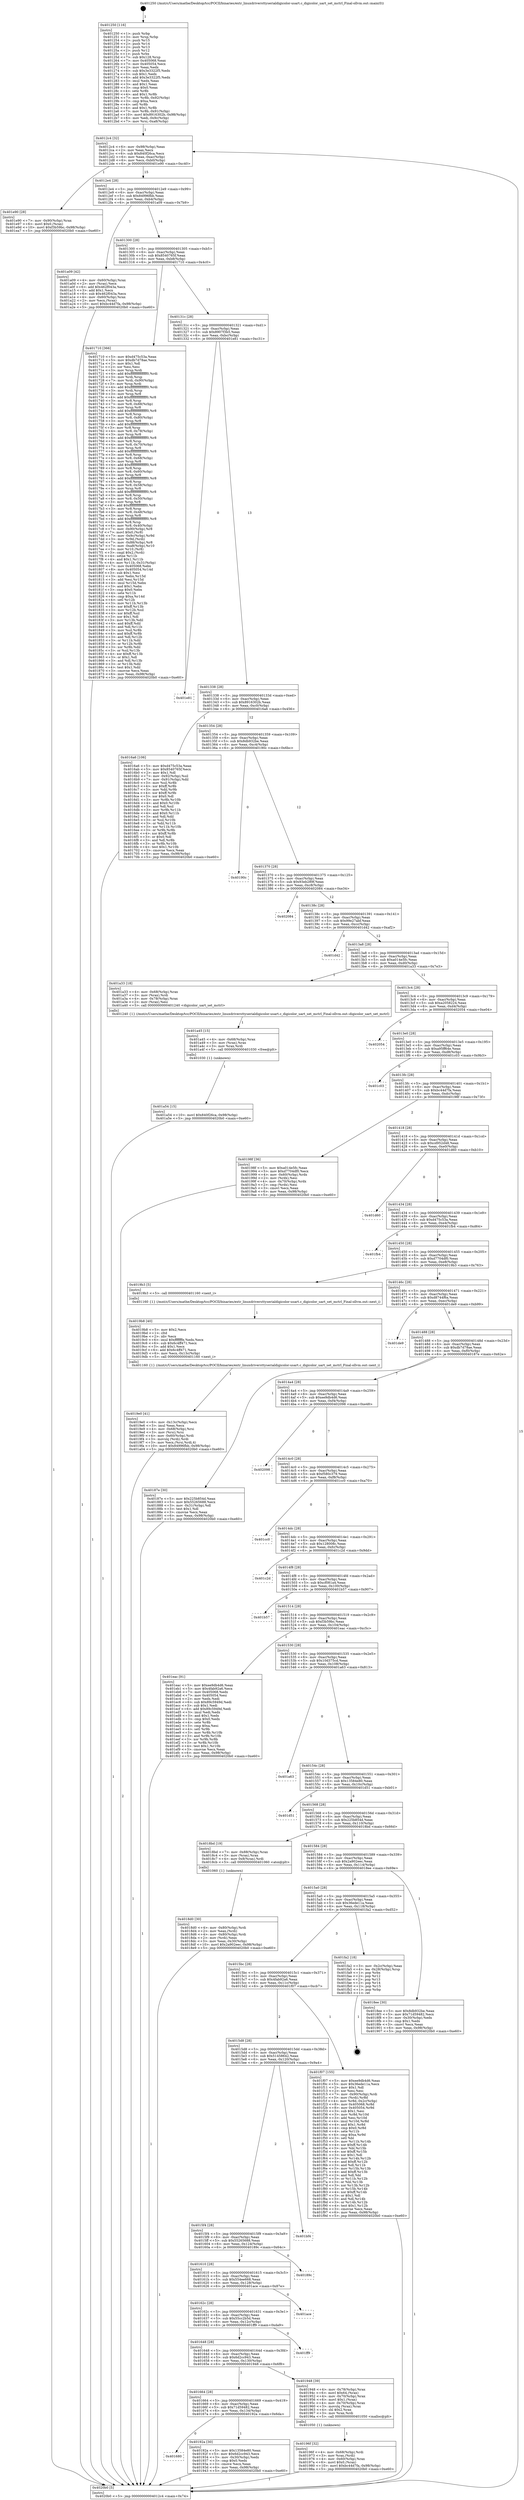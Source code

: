 digraph "0x401250" {
  label = "0x401250 (/mnt/c/Users/mathe/Desktop/tcc/POCII/binaries/extr_linuxdriversttyserialdigicolor-usart.c_digicolor_uart_set_mctrl_Final-ollvm.out::main(0))"
  labelloc = "t"
  node[shape=record]

  Entry [label="",width=0.3,height=0.3,shape=circle,fillcolor=black,style=filled]
  "0x4012c4" [label="{
     0x4012c4 [32]\l
     | [instrs]\l
     &nbsp;&nbsp;0x4012c4 \<+6\>: mov -0x98(%rbp),%eax\l
     &nbsp;&nbsp;0x4012ca \<+2\>: mov %eax,%ecx\l
     &nbsp;&nbsp;0x4012cc \<+6\>: sub $0x840f26ca,%ecx\l
     &nbsp;&nbsp;0x4012d2 \<+6\>: mov %eax,-0xac(%rbp)\l
     &nbsp;&nbsp;0x4012d8 \<+6\>: mov %ecx,-0xb0(%rbp)\l
     &nbsp;&nbsp;0x4012de \<+6\>: je 0000000000401e90 \<main+0xc40\>\l
  }"]
  "0x401e90" [label="{
     0x401e90 [28]\l
     | [instrs]\l
     &nbsp;&nbsp;0x401e90 \<+7\>: mov -0x90(%rbp),%rax\l
     &nbsp;&nbsp;0x401e97 \<+6\>: movl $0x0,(%rax)\l
     &nbsp;&nbsp;0x401e9d \<+10\>: movl $0xf3b59bc,-0x98(%rbp)\l
     &nbsp;&nbsp;0x401ea7 \<+5\>: jmp 00000000004020b0 \<main+0xe60\>\l
  }"]
  "0x4012e4" [label="{
     0x4012e4 [28]\l
     | [instrs]\l
     &nbsp;&nbsp;0x4012e4 \<+5\>: jmp 00000000004012e9 \<main+0x99\>\l
     &nbsp;&nbsp;0x4012e9 \<+6\>: mov -0xac(%rbp),%eax\l
     &nbsp;&nbsp;0x4012ef \<+5\>: sub $0x84996fbb,%eax\l
     &nbsp;&nbsp;0x4012f4 \<+6\>: mov %eax,-0xb4(%rbp)\l
     &nbsp;&nbsp;0x4012fa \<+6\>: je 0000000000401a09 \<main+0x7b9\>\l
  }"]
  Exit [label="",width=0.3,height=0.3,shape=circle,fillcolor=black,style=filled,peripheries=2]
  "0x401a09" [label="{
     0x401a09 [42]\l
     | [instrs]\l
     &nbsp;&nbsp;0x401a09 \<+4\>: mov -0x60(%rbp),%rax\l
     &nbsp;&nbsp;0x401a0d \<+2\>: mov (%rax),%ecx\l
     &nbsp;&nbsp;0x401a0f \<+6\>: add $0x462f043a,%ecx\l
     &nbsp;&nbsp;0x401a15 \<+3\>: add $0x1,%ecx\l
     &nbsp;&nbsp;0x401a18 \<+6\>: sub $0x462f043a,%ecx\l
     &nbsp;&nbsp;0x401a1e \<+4\>: mov -0x60(%rbp),%rax\l
     &nbsp;&nbsp;0x401a22 \<+2\>: mov %ecx,(%rax)\l
     &nbsp;&nbsp;0x401a24 \<+10\>: movl $0xbc44d7fa,-0x98(%rbp)\l
     &nbsp;&nbsp;0x401a2e \<+5\>: jmp 00000000004020b0 \<main+0xe60\>\l
  }"]
  "0x401300" [label="{
     0x401300 [28]\l
     | [instrs]\l
     &nbsp;&nbsp;0x401300 \<+5\>: jmp 0000000000401305 \<main+0xb5\>\l
     &nbsp;&nbsp;0x401305 \<+6\>: mov -0xac(%rbp),%eax\l
     &nbsp;&nbsp;0x40130b \<+5\>: sub $0x8540765f,%eax\l
     &nbsp;&nbsp;0x401310 \<+6\>: mov %eax,-0xb8(%rbp)\l
     &nbsp;&nbsp;0x401316 \<+6\>: je 0000000000401710 \<main+0x4c0\>\l
  }"]
  "0x401a54" [label="{
     0x401a54 [15]\l
     | [instrs]\l
     &nbsp;&nbsp;0x401a54 \<+10\>: movl $0x840f26ca,-0x98(%rbp)\l
     &nbsp;&nbsp;0x401a5e \<+5\>: jmp 00000000004020b0 \<main+0xe60\>\l
  }"]
  "0x401710" [label="{
     0x401710 [366]\l
     | [instrs]\l
     &nbsp;&nbsp;0x401710 \<+5\>: mov $0xd475c53a,%eax\l
     &nbsp;&nbsp;0x401715 \<+5\>: mov $0xdb7d78ae,%ecx\l
     &nbsp;&nbsp;0x40171a \<+2\>: mov $0x1,%dl\l
     &nbsp;&nbsp;0x40171c \<+2\>: xor %esi,%esi\l
     &nbsp;&nbsp;0x40171e \<+3\>: mov %rsp,%rdi\l
     &nbsp;&nbsp;0x401721 \<+4\>: add $0xfffffffffffffff0,%rdi\l
     &nbsp;&nbsp;0x401725 \<+3\>: mov %rdi,%rsp\l
     &nbsp;&nbsp;0x401728 \<+7\>: mov %rdi,-0x90(%rbp)\l
     &nbsp;&nbsp;0x40172f \<+3\>: mov %rsp,%rdi\l
     &nbsp;&nbsp;0x401732 \<+4\>: add $0xfffffffffffffff0,%rdi\l
     &nbsp;&nbsp;0x401736 \<+3\>: mov %rdi,%rsp\l
     &nbsp;&nbsp;0x401739 \<+3\>: mov %rsp,%r8\l
     &nbsp;&nbsp;0x40173c \<+4\>: add $0xfffffffffffffff0,%r8\l
     &nbsp;&nbsp;0x401740 \<+3\>: mov %r8,%rsp\l
     &nbsp;&nbsp;0x401743 \<+7\>: mov %r8,-0x88(%rbp)\l
     &nbsp;&nbsp;0x40174a \<+3\>: mov %rsp,%r8\l
     &nbsp;&nbsp;0x40174d \<+4\>: add $0xfffffffffffffff0,%r8\l
     &nbsp;&nbsp;0x401751 \<+3\>: mov %r8,%rsp\l
     &nbsp;&nbsp;0x401754 \<+4\>: mov %r8,-0x80(%rbp)\l
     &nbsp;&nbsp;0x401758 \<+3\>: mov %rsp,%r8\l
     &nbsp;&nbsp;0x40175b \<+4\>: add $0xfffffffffffffff0,%r8\l
     &nbsp;&nbsp;0x40175f \<+3\>: mov %r8,%rsp\l
     &nbsp;&nbsp;0x401762 \<+4\>: mov %r8,-0x78(%rbp)\l
     &nbsp;&nbsp;0x401766 \<+3\>: mov %rsp,%r8\l
     &nbsp;&nbsp;0x401769 \<+4\>: add $0xfffffffffffffff0,%r8\l
     &nbsp;&nbsp;0x40176d \<+3\>: mov %r8,%rsp\l
     &nbsp;&nbsp;0x401770 \<+4\>: mov %r8,-0x70(%rbp)\l
     &nbsp;&nbsp;0x401774 \<+3\>: mov %rsp,%r8\l
     &nbsp;&nbsp;0x401777 \<+4\>: add $0xfffffffffffffff0,%r8\l
     &nbsp;&nbsp;0x40177b \<+3\>: mov %r8,%rsp\l
     &nbsp;&nbsp;0x40177e \<+4\>: mov %r8,-0x68(%rbp)\l
     &nbsp;&nbsp;0x401782 \<+3\>: mov %rsp,%r8\l
     &nbsp;&nbsp;0x401785 \<+4\>: add $0xfffffffffffffff0,%r8\l
     &nbsp;&nbsp;0x401789 \<+3\>: mov %r8,%rsp\l
     &nbsp;&nbsp;0x40178c \<+4\>: mov %r8,-0x60(%rbp)\l
     &nbsp;&nbsp;0x401790 \<+3\>: mov %rsp,%r8\l
     &nbsp;&nbsp;0x401793 \<+4\>: add $0xfffffffffffffff0,%r8\l
     &nbsp;&nbsp;0x401797 \<+3\>: mov %r8,%rsp\l
     &nbsp;&nbsp;0x40179a \<+4\>: mov %r8,-0x58(%rbp)\l
     &nbsp;&nbsp;0x40179e \<+3\>: mov %rsp,%r8\l
     &nbsp;&nbsp;0x4017a1 \<+4\>: add $0xfffffffffffffff0,%r8\l
     &nbsp;&nbsp;0x4017a5 \<+3\>: mov %r8,%rsp\l
     &nbsp;&nbsp;0x4017a8 \<+4\>: mov %r8,-0x50(%rbp)\l
     &nbsp;&nbsp;0x4017ac \<+3\>: mov %rsp,%r8\l
     &nbsp;&nbsp;0x4017af \<+4\>: add $0xfffffffffffffff0,%r8\l
     &nbsp;&nbsp;0x4017b3 \<+3\>: mov %r8,%rsp\l
     &nbsp;&nbsp;0x4017b6 \<+4\>: mov %r8,-0x48(%rbp)\l
     &nbsp;&nbsp;0x4017ba \<+3\>: mov %rsp,%r8\l
     &nbsp;&nbsp;0x4017bd \<+4\>: add $0xfffffffffffffff0,%r8\l
     &nbsp;&nbsp;0x4017c1 \<+3\>: mov %r8,%rsp\l
     &nbsp;&nbsp;0x4017c4 \<+4\>: mov %r8,-0x40(%rbp)\l
     &nbsp;&nbsp;0x4017c8 \<+7\>: mov -0x90(%rbp),%r8\l
     &nbsp;&nbsp;0x4017cf \<+7\>: movl $0x0,(%r8)\l
     &nbsp;&nbsp;0x4017d6 \<+7\>: mov -0x9c(%rbp),%r9d\l
     &nbsp;&nbsp;0x4017dd \<+3\>: mov %r9d,(%rdi)\l
     &nbsp;&nbsp;0x4017e0 \<+7\>: mov -0x88(%rbp),%r8\l
     &nbsp;&nbsp;0x4017e7 \<+7\>: mov -0xa8(%rbp),%r10\l
     &nbsp;&nbsp;0x4017ee \<+3\>: mov %r10,(%r8)\l
     &nbsp;&nbsp;0x4017f1 \<+3\>: cmpl $0x2,(%rdi)\l
     &nbsp;&nbsp;0x4017f4 \<+4\>: setne %r11b\l
     &nbsp;&nbsp;0x4017f8 \<+4\>: and $0x1,%r11b\l
     &nbsp;&nbsp;0x4017fc \<+4\>: mov %r11b,-0x31(%rbp)\l
     &nbsp;&nbsp;0x401800 \<+7\>: mov 0x405068,%ebx\l
     &nbsp;&nbsp;0x401807 \<+8\>: mov 0x405054,%r14d\l
     &nbsp;&nbsp;0x40180f \<+3\>: sub $0x1,%esi\l
     &nbsp;&nbsp;0x401812 \<+3\>: mov %ebx,%r15d\l
     &nbsp;&nbsp;0x401815 \<+3\>: add %esi,%r15d\l
     &nbsp;&nbsp;0x401818 \<+4\>: imul %r15d,%ebx\l
     &nbsp;&nbsp;0x40181c \<+3\>: and $0x1,%ebx\l
     &nbsp;&nbsp;0x40181f \<+3\>: cmp $0x0,%ebx\l
     &nbsp;&nbsp;0x401822 \<+4\>: sete %r11b\l
     &nbsp;&nbsp;0x401826 \<+4\>: cmp $0xa,%r14d\l
     &nbsp;&nbsp;0x40182a \<+4\>: setl %r12b\l
     &nbsp;&nbsp;0x40182e \<+3\>: mov %r11b,%r13b\l
     &nbsp;&nbsp;0x401831 \<+4\>: xor $0xff,%r13b\l
     &nbsp;&nbsp;0x401835 \<+3\>: mov %r12b,%sil\l
     &nbsp;&nbsp;0x401838 \<+4\>: xor $0xff,%sil\l
     &nbsp;&nbsp;0x40183c \<+3\>: xor $0x1,%dl\l
     &nbsp;&nbsp;0x40183f \<+3\>: mov %r13b,%dil\l
     &nbsp;&nbsp;0x401842 \<+4\>: and $0xff,%dil\l
     &nbsp;&nbsp;0x401846 \<+3\>: and %dl,%r11b\l
     &nbsp;&nbsp;0x401849 \<+3\>: mov %sil,%r8b\l
     &nbsp;&nbsp;0x40184c \<+4\>: and $0xff,%r8b\l
     &nbsp;&nbsp;0x401850 \<+3\>: and %dl,%r12b\l
     &nbsp;&nbsp;0x401853 \<+3\>: or %r11b,%dil\l
     &nbsp;&nbsp;0x401856 \<+3\>: or %r12b,%r8b\l
     &nbsp;&nbsp;0x401859 \<+3\>: xor %r8b,%dil\l
     &nbsp;&nbsp;0x40185c \<+3\>: or %sil,%r13b\l
     &nbsp;&nbsp;0x40185f \<+4\>: xor $0xff,%r13b\l
     &nbsp;&nbsp;0x401863 \<+3\>: or $0x1,%dl\l
     &nbsp;&nbsp;0x401866 \<+3\>: and %dl,%r13b\l
     &nbsp;&nbsp;0x401869 \<+3\>: or %r13b,%dil\l
     &nbsp;&nbsp;0x40186c \<+4\>: test $0x1,%dil\l
     &nbsp;&nbsp;0x401870 \<+3\>: cmovne %ecx,%eax\l
     &nbsp;&nbsp;0x401873 \<+6\>: mov %eax,-0x98(%rbp)\l
     &nbsp;&nbsp;0x401879 \<+5\>: jmp 00000000004020b0 \<main+0xe60\>\l
  }"]
  "0x40131c" [label="{
     0x40131c [28]\l
     | [instrs]\l
     &nbsp;&nbsp;0x40131c \<+5\>: jmp 0000000000401321 \<main+0xd1\>\l
     &nbsp;&nbsp;0x401321 \<+6\>: mov -0xac(%rbp),%eax\l
     &nbsp;&nbsp;0x401327 \<+5\>: sub $0x8907f3b5,%eax\l
     &nbsp;&nbsp;0x40132c \<+6\>: mov %eax,-0xbc(%rbp)\l
     &nbsp;&nbsp;0x401332 \<+6\>: je 0000000000401e81 \<main+0xc31\>\l
  }"]
  "0x401a45" [label="{
     0x401a45 [15]\l
     | [instrs]\l
     &nbsp;&nbsp;0x401a45 \<+4\>: mov -0x68(%rbp),%rax\l
     &nbsp;&nbsp;0x401a49 \<+3\>: mov (%rax),%rax\l
     &nbsp;&nbsp;0x401a4c \<+3\>: mov %rax,%rdi\l
     &nbsp;&nbsp;0x401a4f \<+5\>: call 0000000000401030 \<free@plt\>\l
     | [calls]\l
     &nbsp;&nbsp;0x401030 \{1\} (unknown)\l
  }"]
  "0x401e81" [label="{
     0x401e81\l
  }", style=dashed]
  "0x401338" [label="{
     0x401338 [28]\l
     | [instrs]\l
     &nbsp;&nbsp;0x401338 \<+5\>: jmp 000000000040133d \<main+0xed\>\l
     &nbsp;&nbsp;0x40133d \<+6\>: mov -0xac(%rbp),%eax\l
     &nbsp;&nbsp;0x401343 \<+5\>: sub $0x8916302b,%eax\l
     &nbsp;&nbsp;0x401348 \<+6\>: mov %eax,-0xc0(%rbp)\l
     &nbsp;&nbsp;0x40134e \<+6\>: je 00000000004016a6 \<main+0x456\>\l
  }"]
  "0x4019e0" [label="{
     0x4019e0 [41]\l
     | [instrs]\l
     &nbsp;&nbsp;0x4019e0 \<+6\>: mov -0x13c(%rbp),%ecx\l
     &nbsp;&nbsp;0x4019e6 \<+3\>: imul %eax,%ecx\l
     &nbsp;&nbsp;0x4019e9 \<+4\>: mov -0x68(%rbp),%rsi\l
     &nbsp;&nbsp;0x4019ed \<+3\>: mov (%rsi),%rsi\l
     &nbsp;&nbsp;0x4019f0 \<+4\>: mov -0x60(%rbp),%rdi\l
     &nbsp;&nbsp;0x4019f4 \<+3\>: movslq (%rdi),%rdi\l
     &nbsp;&nbsp;0x4019f7 \<+3\>: mov %ecx,(%rsi,%rdi,4)\l
     &nbsp;&nbsp;0x4019fa \<+10\>: movl $0x84996fbb,-0x98(%rbp)\l
     &nbsp;&nbsp;0x401a04 \<+5\>: jmp 00000000004020b0 \<main+0xe60\>\l
  }"]
  "0x4016a6" [label="{
     0x4016a6 [106]\l
     | [instrs]\l
     &nbsp;&nbsp;0x4016a6 \<+5\>: mov $0xd475c53a,%eax\l
     &nbsp;&nbsp;0x4016ab \<+5\>: mov $0x8540765f,%ecx\l
     &nbsp;&nbsp;0x4016b0 \<+2\>: mov $0x1,%dl\l
     &nbsp;&nbsp;0x4016b2 \<+7\>: mov -0x92(%rbp),%sil\l
     &nbsp;&nbsp;0x4016b9 \<+7\>: mov -0x91(%rbp),%dil\l
     &nbsp;&nbsp;0x4016c0 \<+3\>: mov %sil,%r8b\l
     &nbsp;&nbsp;0x4016c3 \<+4\>: xor $0xff,%r8b\l
     &nbsp;&nbsp;0x4016c7 \<+3\>: mov %dil,%r9b\l
     &nbsp;&nbsp;0x4016ca \<+4\>: xor $0xff,%r9b\l
     &nbsp;&nbsp;0x4016ce \<+3\>: xor $0x0,%dl\l
     &nbsp;&nbsp;0x4016d1 \<+3\>: mov %r8b,%r10b\l
     &nbsp;&nbsp;0x4016d4 \<+4\>: and $0x0,%r10b\l
     &nbsp;&nbsp;0x4016d8 \<+3\>: and %dl,%sil\l
     &nbsp;&nbsp;0x4016db \<+3\>: mov %r9b,%r11b\l
     &nbsp;&nbsp;0x4016de \<+4\>: and $0x0,%r11b\l
     &nbsp;&nbsp;0x4016e2 \<+3\>: and %dl,%dil\l
     &nbsp;&nbsp;0x4016e5 \<+3\>: or %sil,%r10b\l
     &nbsp;&nbsp;0x4016e8 \<+3\>: or %dil,%r11b\l
     &nbsp;&nbsp;0x4016eb \<+3\>: xor %r11b,%r10b\l
     &nbsp;&nbsp;0x4016ee \<+3\>: or %r9b,%r8b\l
     &nbsp;&nbsp;0x4016f1 \<+4\>: xor $0xff,%r8b\l
     &nbsp;&nbsp;0x4016f5 \<+3\>: or $0x0,%dl\l
     &nbsp;&nbsp;0x4016f8 \<+3\>: and %dl,%r8b\l
     &nbsp;&nbsp;0x4016fb \<+3\>: or %r8b,%r10b\l
     &nbsp;&nbsp;0x4016fe \<+4\>: test $0x1,%r10b\l
     &nbsp;&nbsp;0x401702 \<+3\>: cmovne %ecx,%eax\l
     &nbsp;&nbsp;0x401705 \<+6\>: mov %eax,-0x98(%rbp)\l
     &nbsp;&nbsp;0x40170b \<+5\>: jmp 00000000004020b0 \<main+0xe60\>\l
  }"]
  "0x401354" [label="{
     0x401354 [28]\l
     | [instrs]\l
     &nbsp;&nbsp;0x401354 \<+5\>: jmp 0000000000401359 \<main+0x109\>\l
     &nbsp;&nbsp;0x401359 \<+6\>: mov -0xac(%rbp),%eax\l
     &nbsp;&nbsp;0x40135f \<+5\>: sub $0x8db932be,%eax\l
     &nbsp;&nbsp;0x401364 \<+6\>: mov %eax,-0xc4(%rbp)\l
     &nbsp;&nbsp;0x40136a \<+6\>: je 000000000040190c \<main+0x6bc\>\l
  }"]
  "0x4020b0" [label="{
     0x4020b0 [5]\l
     | [instrs]\l
     &nbsp;&nbsp;0x4020b0 \<+5\>: jmp 00000000004012c4 \<main+0x74\>\l
  }"]
  "0x401250" [label="{
     0x401250 [116]\l
     | [instrs]\l
     &nbsp;&nbsp;0x401250 \<+1\>: push %rbp\l
     &nbsp;&nbsp;0x401251 \<+3\>: mov %rsp,%rbp\l
     &nbsp;&nbsp;0x401254 \<+2\>: push %r15\l
     &nbsp;&nbsp;0x401256 \<+2\>: push %r14\l
     &nbsp;&nbsp;0x401258 \<+2\>: push %r13\l
     &nbsp;&nbsp;0x40125a \<+2\>: push %r12\l
     &nbsp;&nbsp;0x40125c \<+1\>: push %rbx\l
     &nbsp;&nbsp;0x40125d \<+7\>: sub $0x128,%rsp\l
     &nbsp;&nbsp;0x401264 \<+7\>: mov 0x405068,%eax\l
     &nbsp;&nbsp;0x40126b \<+7\>: mov 0x405054,%ecx\l
     &nbsp;&nbsp;0x401272 \<+2\>: mov %eax,%edx\l
     &nbsp;&nbsp;0x401274 \<+6\>: sub $0x3e3322f5,%edx\l
     &nbsp;&nbsp;0x40127a \<+3\>: sub $0x1,%edx\l
     &nbsp;&nbsp;0x40127d \<+6\>: add $0x3e3322f5,%edx\l
     &nbsp;&nbsp;0x401283 \<+3\>: imul %edx,%eax\l
     &nbsp;&nbsp;0x401286 \<+3\>: and $0x1,%eax\l
     &nbsp;&nbsp;0x401289 \<+3\>: cmp $0x0,%eax\l
     &nbsp;&nbsp;0x40128c \<+4\>: sete %r8b\l
     &nbsp;&nbsp;0x401290 \<+4\>: and $0x1,%r8b\l
     &nbsp;&nbsp;0x401294 \<+7\>: mov %r8b,-0x92(%rbp)\l
     &nbsp;&nbsp;0x40129b \<+3\>: cmp $0xa,%ecx\l
     &nbsp;&nbsp;0x40129e \<+4\>: setl %r8b\l
     &nbsp;&nbsp;0x4012a2 \<+4\>: and $0x1,%r8b\l
     &nbsp;&nbsp;0x4012a6 \<+7\>: mov %r8b,-0x91(%rbp)\l
     &nbsp;&nbsp;0x4012ad \<+10\>: movl $0x8916302b,-0x98(%rbp)\l
     &nbsp;&nbsp;0x4012b7 \<+6\>: mov %edi,-0x9c(%rbp)\l
     &nbsp;&nbsp;0x4012bd \<+7\>: mov %rsi,-0xa8(%rbp)\l
  }"]
  "0x4019b8" [label="{
     0x4019b8 [40]\l
     | [instrs]\l
     &nbsp;&nbsp;0x4019b8 \<+5\>: mov $0x2,%ecx\l
     &nbsp;&nbsp;0x4019bd \<+1\>: cltd\l
     &nbsp;&nbsp;0x4019be \<+2\>: idiv %ecx\l
     &nbsp;&nbsp;0x4019c0 \<+6\>: imul $0xfffffffe,%edx,%ecx\l
     &nbsp;&nbsp;0x4019c6 \<+6\>: sub $0x6c4ff471,%ecx\l
     &nbsp;&nbsp;0x4019cc \<+3\>: add $0x1,%ecx\l
     &nbsp;&nbsp;0x4019cf \<+6\>: add $0x6c4ff471,%ecx\l
     &nbsp;&nbsp;0x4019d5 \<+6\>: mov %ecx,-0x13c(%rbp)\l
     &nbsp;&nbsp;0x4019db \<+5\>: call 0000000000401160 \<next_i\>\l
     | [calls]\l
     &nbsp;&nbsp;0x401160 \{1\} (/mnt/c/Users/mathe/Desktop/tcc/POCII/binaries/extr_linuxdriversttyserialdigicolor-usart.c_digicolor_uart_set_mctrl_Final-ollvm.out::next_i)\l
  }"]
  "0x40196f" [label="{
     0x40196f [32]\l
     | [instrs]\l
     &nbsp;&nbsp;0x40196f \<+4\>: mov -0x68(%rbp),%rdi\l
     &nbsp;&nbsp;0x401973 \<+3\>: mov %rax,(%rdi)\l
     &nbsp;&nbsp;0x401976 \<+4\>: mov -0x60(%rbp),%rax\l
     &nbsp;&nbsp;0x40197a \<+6\>: movl $0x0,(%rax)\l
     &nbsp;&nbsp;0x401980 \<+10\>: movl $0xbc44d7fa,-0x98(%rbp)\l
     &nbsp;&nbsp;0x40198a \<+5\>: jmp 00000000004020b0 \<main+0xe60\>\l
  }"]
  "0x40190c" [label="{
     0x40190c\l
  }", style=dashed]
  "0x401370" [label="{
     0x401370 [28]\l
     | [instrs]\l
     &nbsp;&nbsp;0x401370 \<+5\>: jmp 0000000000401375 \<main+0x125\>\l
     &nbsp;&nbsp;0x401375 \<+6\>: mov -0xac(%rbp),%eax\l
     &nbsp;&nbsp;0x40137b \<+5\>: sub $0x93eb289f,%eax\l
     &nbsp;&nbsp;0x401380 \<+6\>: mov %eax,-0xc8(%rbp)\l
     &nbsp;&nbsp;0x401386 \<+6\>: je 0000000000402084 \<main+0xe34\>\l
  }"]
  "0x401680" [label="{
     0x401680\l
  }", style=dashed]
  "0x402084" [label="{
     0x402084\l
  }", style=dashed]
  "0x40138c" [label="{
     0x40138c [28]\l
     | [instrs]\l
     &nbsp;&nbsp;0x40138c \<+5\>: jmp 0000000000401391 \<main+0x141\>\l
     &nbsp;&nbsp;0x401391 \<+6\>: mov -0xac(%rbp),%eax\l
     &nbsp;&nbsp;0x401397 \<+5\>: sub $0x99e27abf,%eax\l
     &nbsp;&nbsp;0x40139c \<+6\>: mov %eax,-0xcc(%rbp)\l
     &nbsp;&nbsp;0x4013a2 \<+6\>: je 0000000000401d42 \<main+0xaf2\>\l
  }"]
  "0x40192a" [label="{
     0x40192a [30]\l
     | [instrs]\l
     &nbsp;&nbsp;0x40192a \<+5\>: mov $0x13584e80,%eax\l
     &nbsp;&nbsp;0x40192f \<+5\>: mov $0x6d2cc943,%ecx\l
     &nbsp;&nbsp;0x401934 \<+3\>: mov -0x30(%rbp),%edx\l
     &nbsp;&nbsp;0x401937 \<+3\>: cmp $0x0,%edx\l
     &nbsp;&nbsp;0x40193a \<+3\>: cmove %ecx,%eax\l
     &nbsp;&nbsp;0x40193d \<+6\>: mov %eax,-0x98(%rbp)\l
     &nbsp;&nbsp;0x401943 \<+5\>: jmp 00000000004020b0 \<main+0xe60\>\l
  }"]
  "0x401d42" [label="{
     0x401d42\l
  }", style=dashed]
  "0x4013a8" [label="{
     0x4013a8 [28]\l
     | [instrs]\l
     &nbsp;&nbsp;0x4013a8 \<+5\>: jmp 00000000004013ad \<main+0x15d\>\l
     &nbsp;&nbsp;0x4013ad \<+6\>: mov -0xac(%rbp),%eax\l
     &nbsp;&nbsp;0x4013b3 \<+5\>: sub $0xa014e5fc,%eax\l
     &nbsp;&nbsp;0x4013b8 \<+6\>: mov %eax,-0xd0(%rbp)\l
     &nbsp;&nbsp;0x4013be \<+6\>: je 0000000000401a33 \<main+0x7e3\>\l
  }"]
  "0x401664" [label="{
     0x401664 [28]\l
     | [instrs]\l
     &nbsp;&nbsp;0x401664 \<+5\>: jmp 0000000000401669 \<main+0x419\>\l
     &nbsp;&nbsp;0x401669 \<+6\>: mov -0xac(%rbp),%eax\l
     &nbsp;&nbsp;0x40166f \<+5\>: sub $0x71d59482,%eax\l
     &nbsp;&nbsp;0x401674 \<+6\>: mov %eax,-0x134(%rbp)\l
     &nbsp;&nbsp;0x40167a \<+6\>: je 000000000040192a \<main+0x6da\>\l
  }"]
  "0x401a33" [label="{
     0x401a33 [18]\l
     | [instrs]\l
     &nbsp;&nbsp;0x401a33 \<+4\>: mov -0x68(%rbp),%rax\l
     &nbsp;&nbsp;0x401a37 \<+3\>: mov (%rax),%rdi\l
     &nbsp;&nbsp;0x401a3a \<+4\>: mov -0x78(%rbp),%rax\l
     &nbsp;&nbsp;0x401a3e \<+2\>: mov (%rax),%esi\l
     &nbsp;&nbsp;0x401a40 \<+5\>: call 0000000000401240 \<digicolor_uart_set_mctrl\>\l
     | [calls]\l
     &nbsp;&nbsp;0x401240 \{1\} (/mnt/c/Users/mathe/Desktop/tcc/POCII/binaries/extr_linuxdriversttyserialdigicolor-usart.c_digicolor_uart_set_mctrl_Final-ollvm.out::digicolor_uart_set_mctrl)\l
  }"]
  "0x4013c4" [label="{
     0x4013c4 [28]\l
     | [instrs]\l
     &nbsp;&nbsp;0x4013c4 \<+5\>: jmp 00000000004013c9 \<main+0x179\>\l
     &nbsp;&nbsp;0x4013c9 \<+6\>: mov -0xac(%rbp),%eax\l
     &nbsp;&nbsp;0x4013cf \<+5\>: sub $0xa2058224,%eax\l
     &nbsp;&nbsp;0x4013d4 \<+6\>: mov %eax,-0xd4(%rbp)\l
     &nbsp;&nbsp;0x4013da \<+6\>: je 0000000000402054 \<main+0xe04\>\l
  }"]
  "0x401948" [label="{
     0x401948 [39]\l
     | [instrs]\l
     &nbsp;&nbsp;0x401948 \<+4\>: mov -0x78(%rbp),%rax\l
     &nbsp;&nbsp;0x40194c \<+6\>: movl $0x64,(%rax)\l
     &nbsp;&nbsp;0x401952 \<+4\>: mov -0x70(%rbp),%rax\l
     &nbsp;&nbsp;0x401956 \<+6\>: movl $0x1,(%rax)\l
     &nbsp;&nbsp;0x40195c \<+4\>: mov -0x70(%rbp),%rax\l
     &nbsp;&nbsp;0x401960 \<+3\>: movslq (%rax),%rax\l
     &nbsp;&nbsp;0x401963 \<+4\>: shl $0x2,%rax\l
     &nbsp;&nbsp;0x401967 \<+3\>: mov %rax,%rdi\l
     &nbsp;&nbsp;0x40196a \<+5\>: call 0000000000401050 \<malloc@plt\>\l
     | [calls]\l
     &nbsp;&nbsp;0x401050 \{1\} (unknown)\l
  }"]
  "0x402054" [label="{
     0x402054\l
  }", style=dashed]
  "0x4013e0" [label="{
     0x4013e0 [28]\l
     | [instrs]\l
     &nbsp;&nbsp;0x4013e0 \<+5\>: jmp 00000000004013e5 \<main+0x195\>\l
     &nbsp;&nbsp;0x4013e5 \<+6\>: mov -0xac(%rbp),%eax\l
     &nbsp;&nbsp;0x4013eb \<+5\>: sub $0xa95ff64e,%eax\l
     &nbsp;&nbsp;0x4013f0 \<+6\>: mov %eax,-0xd8(%rbp)\l
     &nbsp;&nbsp;0x4013f6 \<+6\>: je 0000000000401c03 \<main+0x9b3\>\l
  }"]
  "0x401648" [label="{
     0x401648 [28]\l
     | [instrs]\l
     &nbsp;&nbsp;0x401648 \<+5\>: jmp 000000000040164d \<main+0x3fd\>\l
     &nbsp;&nbsp;0x40164d \<+6\>: mov -0xac(%rbp),%eax\l
     &nbsp;&nbsp;0x401653 \<+5\>: sub $0x6d2cc943,%eax\l
     &nbsp;&nbsp;0x401658 \<+6\>: mov %eax,-0x130(%rbp)\l
     &nbsp;&nbsp;0x40165e \<+6\>: je 0000000000401948 \<main+0x6f8\>\l
  }"]
  "0x401c03" [label="{
     0x401c03\l
  }", style=dashed]
  "0x4013fc" [label="{
     0x4013fc [28]\l
     | [instrs]\l
     &nbsp;&nbsp;0x4013fc \<+5\>: jmp 0000000000401401 \<main+0x1b1\>\l
     &nbsp;&nbsp;0x401401 \<+6\>: mov -0xac(%rbp),%eax\l
     &nbsp;&nbsp;0x401407 \<+5\>: sub $0xbc44d7fa,%eax\l
     &nbsp;&nbsp;0x40140c \<+6\>: mov %eax,-0xdc(%rbp)\l
     &nbsp;&nbsp;0x401412 \<+6\>: je 000000000040198f \<main+0x73f\>\l
  }"]
  "0x401ff9" [label="{
     0x401ff9\l
  }", style=dashed]
  "0x40198f" [label="{
     0x40198f [36]\l
     | [instrs]\l
     &nbsp;&nbsp;0x40198f \<+5\>: mov $0xa014e5fc,%eax\l
     &nbsp;&nbsp;0x401994 \<+5\>: mov $0xd7704df0,%ecx\l
     &nbsp;&nbsp;0x401999 \<+4\>: mov -0x60(%rbp),%rdx\l
     &nbsp;&nbsp;0x40199d \<+2\>: mov (%rdx),%esi\l
     &nbsp;&nbsp;0x40199f \<+4\>: mov -0x70(%rbp),%rdx\l
     &nbsp;&nbsp;0x4019a3 \<+2\>: cmp (%rdx),%esi\l
     &nbsp;&nbsp;0x4019a5 \<+3\>: cmovl %ecx,%eax\l
     &nbsp;&nbsp;0x4019a8 \<+6\>: mov %eax,-0x98(%rbp)\l
     &nbsp;&nbsp;0x4019ae \<+5\>: jmp 00000000004020b0 \<main+0xe60\>\l
  }"]
  "0x401418" [label="{
     0x401418 [28]\l
     | [instrs]\l
     &nbsp;&nbsp;0x401418 \<+5\>: jmp 000000000040141d \<main+0x1cd\>\l
     &nbsp;&nbsp;0x40141d \<+6\>: mov -0xac(%rbp),%eax\l
     &nbsp;&nbsp;0x401423 \<+5\>: sub $0xcd952d48,%eax\l
     &nbsp;&nbsp;0x401428 \<+6\>: mov %eax,-0xe0(%rbp)\l
     &nbsp;&nbsp;0x40142e \<+6\>: je 0000000000401d60 \<main+0xb10\>\l
  }"]
  "0x40162c" [label="{
     0x40162c [28]\l
     | [instrs]\l
     &nbsp;&nbsp;0x40162c \<+5\>: jmp 0000000000401631 \<main+0x3e1\>\l
     &nbsp;&nbsp;0x401631 \<+6\>: mov -0xac(%rbp),%eax\l
     &nbsp;&nbsp;0x401637 \<+5\>: sub $0x55cc2b5d,%eax\l
     &nbsp;&nbsp;0x40163c \<+6\>: mov %eax,-0x12c(%rbp)\l
     &nbsp;&nbsp;0x401642 \<+6\>: je 0000000000401ff9 \<main+0xda9\>\l
  }"]
  "0x401d60" [label="{
     0x401d60\l
  }", style=dashed]
  "0x401434" [label="{
     0x401434 [28]\l
     | [instrs]\l
     &nbsp;&nbsp;0x401434 \<+5\>: jmp 0000000000401439 \<main+0x1e9\>\l
     &nbsp;&nbsp;0x401439 \<+6\>: mov -0xac(%rbp),%eax\l
     &nbsp;&nbsp;0x40143f \<+5\>: sub $0xd475c53a,%eax\l
     &nbsp;&nbsp;0x401444 \<+6\>: mov %eax,-0xe4(%rbp)\l
     &nbsp;&nbsp;0x40144a \<+6\>: je 0000000000401fb4 \<main+0xd64\>\l
  }"]
  "0x401ace" [label="{
     0x401ace\l
  }", style=dashed]
  "0x401fb4" [label="{
     0x401fb4\l
  }", style=dashed]
  "0x401450" [label="{
     0x401450 [28]\l
     | [instrs]\l
     &nbsp;&nbsp;0x401450 \<+5\>: jmp 0000000000401455 \<main+0x205\>\l
     &nbsp;&nbsp;0x401455 \<+6\>: mov -0xac(%rbp),%eax\l
     &nbsp;&nbsp;0x40145b \<+5\>: sub $0xd7704df0,%eax\l
     &nbsp;&nbsp;0x401460 \<+6\>: mov %eax,-0xe8(%rbp)\l
     &nbsp;&nbsp;0x401466 \<+6\>: je 00000000004019b3 \<main+0x763\>\l
  }"]
  "0x401610" [label="{
     0x401610 [28]\l
     | [instrs]\l
     &nbsp;&nbsp;0x401610 \<+5\>: jmp 0000000000401615 \<main+0x3c5\>\l
     &nbsp;&nbsp;0x401615 \<+6\>: mov -0xac(%rbp),%eax\l
     &nbsp;&nbsp;0x40161b \<+5\>: sub $0x554ee668,%eax\l
     &nbsp;&nbsp;0x401620 \<+6\>: mov %eax,-0x128(%rbp)\l
     &nbsp;&nbsp;0x401626 \<+6\>: je 0000000000401ace \<main+0x87e\>\l
  }"]
  "0x4019b3" [label="{
     0x4019b3 [5]\l
     | [instrs]\l
     &nbsp;&nbsp;0x4019b3 \<+5\>: call 0000000000401160 \<next_i\>\l
     | [calls]\l
     &nbsp;&nbsp;0x401160 \{1\} (/mnt/c/Users/mathe/Desktop/tcc/POCII/binaries/extr_linuxdriversttyserialdigicolor-usart.c_digicolor_uart_set_mctrl_Final-ollvm.out::next_i)\l
  }"]
  "0x40146c" [label="{
     0x40146c [28]\l
     | [instrs]\l
     &nbsp;&nbsp;0x40146c \<+5\>: jmp 0000000000401471 \<main+0x221\>\l
     &nbsp;&nbsp;0x401471 \<+6\>: mov -0xac(%rbp),%eax\l
     &nbsp;&nbsp;0x401477 \<+5\>: sub $0xd8744f6a,%eax\l
     &nbsp;&nbsp;0x40147c \<+6\>: mov %eax,-0xec(%rbp)\l
     &nbsp;&nbsp;0x401482 \<+6\>: je 0000000000401de9 \<main+0xb99\>\l
  }"]
  "0x40189c" [label="{
     0x40189c\l
  }", style=dashed]
  "0x401de9" [label="{
     0x401de9\l
  }", style=dashed]
  "0x401488" [label="{
     0x401488 [28]\l
     | [instrs]\l
     &nbsp;&nbsp;0x401488 \<+5\>: jmp 000000000040148d \<main+0x23d\>\l
     &nbsp;&nbsp;0x40148d \<+6\>: mov -0xac(%rbp),%eax\l
     &nbsp;&nbsp;0x401493 \<+5\>: sub $0xdb7d78ae,%eax\l
     &nbsp;&nbsp;0x401498 \<+6\>: mov %eax,-0xf0(%rbp)\l
     &nbsp;&nbsp;0x40149e \<+6\>: je 000000000040187e \<main+0x62e\>\l
  }"]
  "0x4015f4" [label="{
     0x4015f4 [28]\l
     | [instrs]\l
     &nbsp;&nbsp;0x4015f4 \<+5\>: jmp 00000000004015f9 \<main+0x3a9\>\l
     &nbsp;&nbsp;0x4015f9 \<+6\>: mov -0xac(%rbp),%eax\l
     &nbsp;&nbsp;0x4015ff \<+5\>: sub $0x55265688,%eax\l
     &nbsp;&nbsp;0x401604 \<+6\>: mov %eax,-0x124(%rbp)\l
     &nbsp;&nbsp;0x40160a \<+6\>: je 000000000040189c \<main+0x64c\>\l
  }"]
  "0x40187e" [label="{
     0x40187e [30]\l
     | [instrs]\l
     &nbsp;&nbsp;0x40187e \<+5\>: mov $0x225b854d,%eax\l
     &nbsp;&nbsp;0x401883 \<+5\>: mov $0x55265688,%ecx\l
     &nbsp;&nbsp;0x401888 \<+3\>: mov -0x31(%rbp),%dl\l
     &nbsp;&nbsp;0x40188b \<+3\>: test $0x1,%dl\l
     &nbsp;&nbsp;0x40188e \<+3\>: cmovne %ecx,%eax\l
     &nbsp;&nbsp;0x401891 \<+6\>: mov %eax,-0x98(%rbp)\l
     &nbsp;&nbsp;0x401897 \<+5\>: jmp 00000000004020b0 \<main+0xe60\>\l
  }"]
  "0x4014a4" [label="{
     0x4014a4 [28]\l
     | [instrs]\l
     &nbsp;&nbsp;0x4014a4 \<+5\>: jmp 00000000004014a9 \<main+0x259\>\l
     &nbsp;&nbsp;0x4014a9 \<+6\>: mov -0xac(%rbp),%eax\l
     &nbsp;&nbsp;0x4014af \<+5\>: sub $0xee9db4d6,%eax\l
     &nbsp;&nbsp;0x4014b4 \<+6\>: mov %eax,-0xf4(%rbp)\l
     &nbsp;&nbsp;0x4014ba \<+6\>: je 0000000000402098 \<main+0xe48\>\l
  }"]
  "0x401bf4" [label="{
     0x401bf4\l
  }", style=dashed]
  "0x402098" [label="{
     0x402098\l
  }", style=dashed]
  "0x4014c0" [label="{
     0x4014c0 [28]\l
     | [instrs]\l
     &nbsp;&nbsp;0x4014c0 \<+5\>: jmp 00000000004014c5 \<main+0x275\>\l
     &nbsp;&nbsp;0x4014c5 \<+6\>: mov -0xac(%rbp),%eax\l
     &nbsp;&nbsp;0x4014cb \<+5\>: sub $0xf580c379,%eax\l
     &nbsp;&nbsp;0x4014d0 \<+6\>: mov %eax,-0xf8(%rbp)\l
     &nbsp;&nbsp;0x4014d6 \<+6\>: je 0000000000401cc0 \<main+0xa70\>\l
  }"]
  "0x4015d8" [label="{
     0x4015d8 [28]\l
     | [instrs]\l
     &nbsp;&nbsp;0x4015d8 \<+5\>: jmp 00000000004015dd \<main+0x38d\>\l
     &nbsp;&nbsp;0x4015dd \<+6\>: mov -0xac(%rbp),%eax\l
     &nbsp;&nbsp;0x4015e3 \<+5\>: sub $0x51458642,%eax\l
     &nbsp;&nbsp;0x4015e8 \<+6\>: mov %eax,-0x120(%rbp)\l
     &nbsp;&nbsp;0x4015ee \<+6\>: je 0000000000401bf4 \<main+0x9a4\>\l
  }"]
  "0x401cc0" [label="{
     0x401cc0\l
  }", style=dashed]
  "0x4014dc" [label="{
     0x4014dc [28]\l
     | [instrs]\l
     &nbsp;&nbsp;0x4014dc \<+5\>: jmp 00000000004014e1 \<main+0x291\>\l
     &nbsp;&nbsp;0x4014e1 \<+6\>: mov -0xac(%rbp),%eax\l
     &nbsp;&nbsp;0x4014e7 \<+5\>: sub $0x128008c,%eax\l
     &nbsp;&nbsp;0x4014ec \<+6\>: mov %eax,-0xfc(%rbp)\l
     &nbsp;&nbsp;0x4014f2 \<+6\>: je 0000000000401c2d \<main+0x9dd\>\l
  }"]
  "0x401f07" [label="{
     0x401f07 [155]\l
     | [instrs]\l
     &nbsp;&nbsp;0x401f07 \<+5\>: mov $0xee9db4d6,%eax\l
     &nbsp;&nbsp;0x401f0c \<+5\>: mov $0x36ede11a,%ecx\l
     &nbsp;&nbsp;0x401f11 \<+2\>: mov $0x1,%dl\l
     &nbsp;&nbsp;0x401f13 \<+2\>: xor %esi,%esi\l
     &nbsp;&nbsp;0x401f15 \<+7\>: mov -0x90(%rbp),%rdi\l
     &nbsp;&nbsp;0x401f1c \<+3\>: mov (%rdi),%r8d\l
     &nbsp;&nbsp;0x401f1f \<+4\>: mov %r8d,-0x2c(%rbp)\l
     &nbsp;&nbsp;0x401f23 \<+8\>: mov 0x405068,%r8d\l
     &nbsp;&nbsp;0x401f2b \<+8\>: mov 0x405054,%r9d\l
     &nbsp;&nbsp;0x401f33 \<+3\>: sub $0x1,%esi\l
     &nbsp;&nbsp;0x401f36 \<+3\>: mov %r8d,%r10d\l
     &nbsp;&nbsp;0x401f39 \<+3\>: add %esi,%r10d\l
     &nbsp;&nbsp;0x401f3c \<+4\>: imul %r10d,%r8d\l
     &nbsp;&nbsp;0x401f40 \<+4\>: and $0x1,%r8d\l
     &nbsp;&nbsp;0x401f44 \<+4\>: cmp $0x0,%r8d\l
     &nbsp;&nbsp;0x401f48 \<+4\>: sete %r11b\l
     &nbsp;&nbsp;0x401f4c \<+4\>: cmp $0xa,%r9d\l
     &nbsp;&nbsp;0x401f50 \<+3\>: setl %bl\l
     &nbsp;&nbsp;0x401f53 \<+3\>: mov %r11b,%r14b\l
     &nbsp;&nbsp;0x401f56 \<+4\>: xor $0xff,%r14b\l
     &nbsp;&nbsp;0x401f5a \<+3\>: mov %bl,%r15b\l
     &nbsp;&nbsp;0x401f5d \<+4\>: xor $0xff,%r15b\l
     &nbsp;&nbsp;0x401f61 \<+3\>: xor $0x1,%dl\l
     &nbsp;&nbsp;0x401f64 \<+3\>: mov %r14b,%r12b\l
     &nbsp;&nbsp;0x401f67 \<+4\>: and $0xff,%r12b\l
     &nbsp;&nbsp;0x401f6b \<+3\>: and %dl,%r11b\l
     &nbsp;&nbsp;0x401f6e \<+3\>: mov %r15b,%r13b\l
     &nbsp;&nbsp;0x401f71 \<+4\>: and $0xff,%r13b\l
     &nbsp;&nbsp;0x401f75 \<+2\>: and %dl,%bl\l
     &nbsp;&nbsp;0x401f77 \<+3\>: or %r11b,%r12b\l
     &nbsp;&nbsp;0x401f7a \<+3\>: or %bl,%r13b\l
     &nbsp;&nbsp;0x401f7d \<+3\>: xor %r13b,%r12b\l
     &nbsp;&nbsp;0x401f80 \<+3\>: or %r15b,%r14b\l
     &nbsp;&nbsp;0x401f83 \<+4\>: xor $0xff,%r14b\l
     &nbsp;&nbsp;0x401f87 \<+3\>: or $0x1,%dl\l
     &nbsp;&nbsp;0x401f8a \<+3\>: and %dl,%r14b\l
     &nbsp;&nbsp;0x401f8d \<+3\>: or %r14b,%r12b\l
     &nbsp;&nbsp;0x401f90 \<+4\>: test $0x1,%r12b\l
     &nbsp;&nbsp;0x401f94 \<+3\>: cmovne %ecx,%eax\l
     &nbsp;&nbsp;0x401f97 \<+6\>: mov %eax,-0x98(%rbp)\l
     &nbsp;&nbsp;0x401f9d \<+5\>: jmp 00000000004020b0 \<main+0xe60\>\l
  }"]
  "0x401c2d" [label="{
     0x401c2d\l
  }", style=dashed]
  "0x4014f8" [label="{
     0x4014f8 [28]\l
     | [instrs]\l
     &nbsp;&nbsp;0x4014f8 \<+5\>: jmp 00000000004014fd \<main+0x2ad\>\l
     &nbsp;&nbsp;0x4014fd \<+6\>: mov -0xac(%rbp),%eax\l
     &nbsp;&nbsp;0x401503 \<+5\>: sub $0xcf081a4,%eax\l
     &nbsp;&nbsp;0x401508 \<+6\>: mov %eax,-0x100(%rbp)\l
     &nbsp;&nbsp;0x40150e \<+6\>: je 0000000000401b57 \<main+0x907\>\l
  }"]
  "0x4015bc" [label="{
     0x4015bc [28]\l
     | [instrs]\l
     &nbsp;&nbsp;0x4015bc \<+5\>: jmp 00000000004015c1 \<main+0x371\>\l
     &nbsp;&nbsp;0x4015c1 \<+6\>: mov -0xac(%rbp),%eax\l
     &nbsp;&nbsp;0x4015c7 \<+5\>: sub $0x4fab92a6,%eax\l
     &nbsp;&nbsp;0x4015cc \<+6\>: mov %eax,-0x11c(%rbp)\l
     &nbsp;&nbsp;0x4015d2 \<+6\>: je 0000000000401f07 \<main+0xcb7\>\l
  }"]
  "0x401b57" [label="{
     0x401b57\l
  }", style=dashed]
  "0x401514" [label="{
     0x401514 [28]\l
     | [instrs]\l
     &nbsp;&nbsp;0x401514 \<+5\>: jmp 0000000000401519 \<main+0x2c9\>\l
     &nbsp;&nbsp;0x401519 \<+6\>: mov -0xac(%rbp),%eax\l
     &nbsp;&nbsp;0x40151f \<+5\>: sub $0xf3b59bc,%eax\l
     &nbsp;&nbsp;0x401524 \<+6\>: mov %eax,-0x104(%rbp)\l
     &nbsp;&nbsp;0x40152a \<+6\>: je 0000000000401eac \<main+0xc5c\>\l
  }"]
  "0x401fa2" [label="{
     0x401fa2 [18]\l
     | [instrs]\l
     &nbsp;&nbsp;0x401fa2 \<+3\>: mov -0x2c(%rbp),%eax\l
     &nbsp;&nbsp;0x401fa5 \<+4\>: lea -0x28(%rbp),%rsp\l
     &nbsp;&nbsp;0x401fa9 \<+1\>: pop %rbx\l
     &nbsp;&nbsp;0x401faa \<+2\>: pop %r12\l
     &nbsp;&nbsp;0x401fac \<+2\>: pop %r13\l
     &nbsp;&nbsp;0x401fae \<+2\>: pop %r14\l
     &nbsp;&nbsp;0x401fb0 \<+2\>: pop %r15\l
     &nbsp;&nbsp;0x401fb2 \<+1\>: pop %rbp\l
     &nbsp;&nbsp;0x401fb3 \<+1\>: ret\l
  }"]
  "0x401eac" [label="{
     0x401eac [91]\l
     | [instrs]\l
     &nbsp;&nbsp;0x401eac \<+5\>: mov $0xee9db4d6,%eax\l
     &nbsp;&nbsp;0x401eb1 \<+5\>: mov $0x4fab92a6,%ecx\l
     &nbsp;&nbsp;0x401eb6 \<+7\>: mov 0x405068,%edx\l
     &nbsp;&nbsp;0x401ebd \<+7\>: mov 0x405054,%esi\l
     &nbsp;&nbsp;0x401ec4 \<+2\>: mov %edx,%edi\l
     &nbsp;&nbsp;0x401ec6 \<+6\>: sub $0x89c5949d,%edi\l
     &nbsp;&nbsp;0x401ecc \<+3\>: sub $0x1,%edi\l
     &nbsp;&nbsp;0x401ecf \<+6\>: add $0x89c5949d,%edi\l
     &nbsp;&nbsp;0x401ed5 \<+3\>: imul %edi,%edx\l
     &nbsp;&nbsp;0x401ed8 \<+3\>: and $0x1,%edx\l
     &nbsp;&nbsp;0x401edb \<+3\>: cmp $0x0,%edx\l
     &nbsp;&nbsp;0x401ede \<+4\>: sete %r8b\l
     &nbsp;&nbsp;0x401ee2 \<+3\>: cmp $0xa,%esi\l
     &nbsp;&nbsp;0x401ee5 \<+4\>: setl %r9b\l
     &nbsp;&nbsp;0x401ee9 \<+3\>: mov %r8b,%r10b\l
     &nbsp;&nbsp;0x401eec \<+3\>: and %r9b,%r10b\l
     &nbsp;&nbsp;0x401eef \<+3\>: xor %r9b,%r8b\l
     &nbsp;&nbsp;0x401ef2 \<+3\>: or %r8b,%r10b\l
     &nbsp;&nbsp;0x401ef5 \<+4\>: test $0x1,%r10b\l
     &nbsp;&nbsp;0x401ef9 \<+3\>: cmovne %ecx,%eax\l
     &nbsp;&nbsp;0x401efc \<+6\>: mov %eax,-0x98(%rbp)\l
     &nbsp;&nbsp;0x401f02 \<+5\>: jmp 00000000004020b0 \<main+0xe60\>\l
  }"]
  "0x401530" [label="{
     0x401530 [28]\l
     | [instrs]\l
     &nbsp;&nbsp;0x401530 \<+5\>: jmp 0000000000401535 \<main+0x2e5\>\l
     &nbsp;&nbsp;0x401535 \<+6\>: mov -0xac(%rbp),%eax\l
     &nbsp;&nbsp;0x40153b \<+5\>: sub $0x10d375cd,%eax\l
     &nbsp;&nbsp;0x401540 \<+6\>: mov %eax,-0x108(%rbp)\l
     &nbsp;&nbsp;0x401546 \<+6\>: je 0000000000401a63 \<main+0x813\>\l
  }"]
  "0x4015a0" [label="{
     0x4015a0 [28]\l
     | [instrs]\l
     &nbsp;&nbsp;0x4015a0 \<+5\>: jmp 00000000004015a5 \<main+0x355\>\l
     &nbsp;&nbsp;0x4015a5 \<+6\>: mov -0xac(%rbp),%eax\l
     &nbsp;&nbsp;0x4015ab \<+5\>: sub $0x36ede11a,%eax\l
     &nbsp;&nbsp;0x4015b0 \<+6\>: mov %eax,-0x118(%rbp)\l
     &nbsp;&nbsp;0x4015b6 \<+6\>: je 0000000000401fa2 \<main+0xd52\>\l
  }"]
  "0x401a63" [label="{
     0x401a63\l
  }", style=dashed]
  "0x40154c" [label="{
     0x40154c [28]\l
     | [instrs]\l
     &nbsp;&nbsp;0x40154c \<+5\>: jmp 0000000000401551 \<main+0x301\>\l
     &nbsp;&nbsp;0x401551 \<+6\>: mov -0xac(%rbp),%eax\l
     &nbsp;&nbsp;0x401557 \<+5\>: sub $0x13584e80,%eax\l
     &nbsp;&nbsp;0x40155c \<+6\>: mov %eax,-0x10c(%rbp)\l
     &nbsp;&nbsp;0x401562 \<+6\>: je 0000000000401d51 \<main+0xb01\>\l
  }"]
  "0x4018ee" [label="{
     0x4018ee [30]\l
     | [instrs]\l
     &nbsp;&nbsp;0x4018ee \<+5\>: mov $0x8db932be,%eax\l
     &nbsp;&nbsp;0x4018f3 \<+5\>: mov $0x71d59482,%ecx\l
     &nbsp;&nbsp;0x4018f8 \<+3\>: mov -0x30(%rbp),%edx\l
     &nbsp;&nbsp;0x4018fb \<+3\>: cmp $0x1,%edx\l
     &nbsp;&nbsp;0x4018fe \<+3\>: cmovl %ecx,%eax\l
     &nbsp;&nbsp;0x401901 \<+6\>: mov %eax,-0x98(%rbp)\l
     &nbsp;&nbsp;0x401907 \<+5\>: jmp 00000000004020b0 \<main+0xe60\>\l
  }"]
  "0x401d51" [label="{
     0x401d51\l
  }", style=dashed]
  "0x401568" [label="{
     0x401568 [28]\l
     | [instrs]\l
     &nbsp;&nbsp;0x401568 \<+5\>: jmp 000000000040156d \<main+0x31d\>\l
     &nbsp;&nbsp;0x40156d \<+6\>: mov -0xac(%rbp),%eax\l
     &nbsp;&nbsp;0x401573 \<+5\>: sub $0x225b854d,%eax\l
     &nbsp;&nbsp;0x401578 \<+6\>: mov %eax,-0x110(%rbp)\l
     &nbsp;&nbsp;0x40157e \<+6\>: je 00000000004018bd \<main+0x66d\>\l
  }"]
  "0x4018d0" [label="{
     0x4018d0 [30]\l
     | [instrs]\l
     &nbsp;&nbsp;0x4018d0 \<+4\>: mov -0x80(%rbp),%rdi\l
     &nbsp;&nbsp;0x4018d4 \<+2\>: mov %eax,(%rdi)\l
     &nbsp;&nbsp;0x4018d6 \<+4\>: mov -0x80(%rbp),%rdi\l
     &nbsp;&nbsp;0x4018da \<+2\>: mov (%rdi),%eax\l
     &nbsp;&nbsp;0x4018dc \<+3\>: mov %eax,-0x30(%rbp)\l
     &nbsp;&nbsp;0x4018df \<+10\>: movl $0x2a902eec,-0x98(%rbp)\l
     &nbsp;&nbsp;0x4018e9 \<+5\>: jmp 00000000004020b0 \<main+0xe60\>\l
  }"]
  "0x4018bd" [label="{
     0x4018bd [19]\l
     | [instrs]\l
     &nbsp;&nbsp;0x4018bd \<+7\>: mov -0x88(%rbp),%rax\l
     &nbsp;&nbsp;0x4018c4 \<+3\>: mov (%rax),%rax\l
     &nbsp;&nbsp;0x4018c7 \<+4\>: mov 0x8(%rax),%rdi\l
     &nbsp;&nbsp;0x4018cb \<+5\>: call 0000000000401060 \<atoi@plt\>\l
     | [calls]\l
     &nbsp;&nbsp;0x401060 \{1\} (unknown)\l
  }"]
  "0x401584" [label="{
     0x401584 [28]\l
     | [instrs]\l
     &nbsp;&nbsp;0x401584 \<+5\>: jmp 0000000000401589 \<main+0x339\>\l
     &nbsp;&nbsp;0x401589 \<+6\>: mov -0xac(%rbp),%eax\l
     &nbsp;&nbsp;0x40158f \<+5\>: sub $0x2a902eec,%eax\l
     &nbsp;&nbsp;0x401594 \<+6\>: mov %eax,-0x114(%rbp)\l
     &nbsp;&nbsp;0x40159a \<+6\>: je 00000000004018ee \<main+0x69e\>\l
  }"]
  Entry -> "0x401250" [label=" 1"]
  "0x4012c4" -> "0x401e90" [label=" 1"]
  "0x4012c4" -> "0x4012e4" [label=" 15"]
  "0x401fa2" -> Exit [label=" 1"]
  "0x4012e4" -> "0x401a09" [label=" 1"]
  "0x4012e4" -> "0x401300" [label=" 14"]
  "0x401f07" -> "0x4020b0" [label=" 1"]
  "0x401300" -> "0x401710" [label=" 1"]
  "0x401300" -> "0x40131c" [label=" 13"]
  "0x401eac" -> "0x4020b0" [label=" 1"]
  "0x40131c" -> "0x401e81" [label=" 0"]
  "0x40131c" -> "0x401338" [label=" 13"]
  "0x401e90" -> "0x4020b0" [label=" 1"]
  "0x401338" -> "0x4016a6" [label=" 1"]
  "0x401338" -> "0x401354" [label=" 12"]
  "0x4016a6" -> "0x4020b0" [label=" 1"]
  "0x401250" -> "0x4012c4" [label=" 1"]
  "0x4020b0" -> "0x4012c4" [label=" 15"]
  "0x401a54" -> "0x4020b0" [label=" 1"]
  "0x401710" -> "0x4020b0" [label=" 1"]
  "0x401a45" -> "0x401a54" [label=" 1"]
  "0x401354" -> "0x40190c" [label=" 0"]
  "0x401354" -> "0x401370" [label=" 12"]
  "0x401a33" -> "0x401a45" [label=" 1"]
  "0x401370" -> "0x402084" [label=" 0"]
  "0x401370" -> "0x40138c" [label=" 12"]
  "0x401a09" -> "0x4020b0" [label=" 1"]
  "0x40138c" -> "0x401d42" [label=" 0"]
  "0x40138c" -> "0x4013a8" [label=" 12"]
  "0x4019e0" -> "0x4020b0" [label=" 1"]
  "0x4013a8" -> "0x401a33" [label=" 1"]
  "0x4013a8" -> "0x4013c4" [label=" 11"]
  "0x4019b3" -> "0x4019b8" [label=" 1"]
  "0x4013c4" -> "0x402054" [label=" 0"]
  "0x4013c4" -> "0x4013e0" [label=" 11"]
  "0x40198f" -> "0x4020b0" [label=" 2"]
  "0x4013e0" -> "0x401c03" [label=" 0"]
  "0x4013e0" -> "0x4013fc" [label=" 11"]
  "0x401948" -> "0x40196f" [label=" 1"]
  "0x4013fc" -> "0x40198f" [label=" 2"]
  "0x4013fc" -> "0x401418" [label=" 9"]
  "0x40192a" -> "0x4020b0" [label=" 1"]
  "0x401418" -> "0x401d60" [label=" 0"]
  "0x401418" -> "0x401434" [label=" 9"]
  "0x401664" -> "0x40192a" [label=" 1"]
  "0x401434" -> "0x401fb4" [label=" 0"]
  "0x401434" -> "0x401450" [label=" 9"]
  "0x4019b8" -> "0x4019e0" [label=" 1"]
  "0x401450" -> "0x4019b3" [label=" 1"]
  "0x401450" -> "0x40146c" [label=" 8"]
  "0x401648" -> "0x401948" [label=" 1"]
  "0x40146c" -> "0x401de9" [label=" 0"]
  "0x40146c" -> "0x401488" [label=" 8"]
  "0x40196f" -> "0x4020b0" [label=" 1"]
  "0x401488" -> "0x40187e" [label=" 1"]
  "0x401488" -> "0x4014a4" [label=" 7"]
  "0x40187e" -> "0x4020b0" [label=" 1"]
  "0x40162c" -> "0x401ff9" [label=" 0"]
  "0x4014a4" -> "0x402098" [label=" 0"]
  "0x4014a4" -> "0x4014c0" [label=" 7"]
  "0x401664" -> "0x401680" [label=" 0"]
  "0x4014c0" -> "0x401cc0" [label=" 0"]
  "0x4014c0" -> "0x4014dc" [label=" 7"]
  "0x401610" -> "0x401ace" [label=" 0"]
  "0x4014dc" -> "0x401c2d" [label=" 0"]
  "0x4014dc" -> "0x4014f8" [label=" 7"]
  "0x401648" -> "0x401664" [label=" 1"]
  "0x4014f8" -> "0x401b57" [label=" 0"]
  "0x4014f8" -> "0x401514" [label=" 7"]
  "0x4015f4" -> "0x40189c" [label=" 0"]
  "0x401514" -> "0x401eac" [label=" 1"]
  "0x401514" -> "0x401530" [label=" 6"]
  "0x40162c" -> "0x401648" [label=" 2"]
  "0x401530" -> "0x401a63" [label=" 0"]
  "0x401530" -> "0x40154c" [label=" 6"]
  "0x4015d8" -> "0x401bf4" [label=" 0"]
  "0x40154c" -> "0x401d51" [label=" 0"]
  "0x40154c" -> "0x401568" [label=" 6"]
  "0x401610" -> "0x40162c" [label=" 2"]
  "0x401568" -> "0x4018bd" [label=" 1"]
  "0x401568" -> "0x401584" [label=" 5"]
  "0x4018bd" -> "0x4018d0" [label=" 1"]
  "0x4018d0" -> "0x4020b0" [label=" 1"]
  "0x4015bc" -> "0x4015d8" [label=" 2"]
  "0x401584" -> "0x4018ee" [label=" 1"]
  "0x401584" -> "0x4015a0" [label=" 4"]
  "0x4018ee" -> "0x4020b0" [label=" 1"]
  "0x4015d8" -> "0x4015f4" [label=" 2"]
  "0x4015a0" -> "0x401fa2" [label=" 1"]
  "0x4015a0" -> "0x4015bc" [label=" 3"]
  "0x4015f4" -> "0x401610" [label=" 2"]
  "0x4015bc" -> "0x401f07" [label=" 1"]
}
